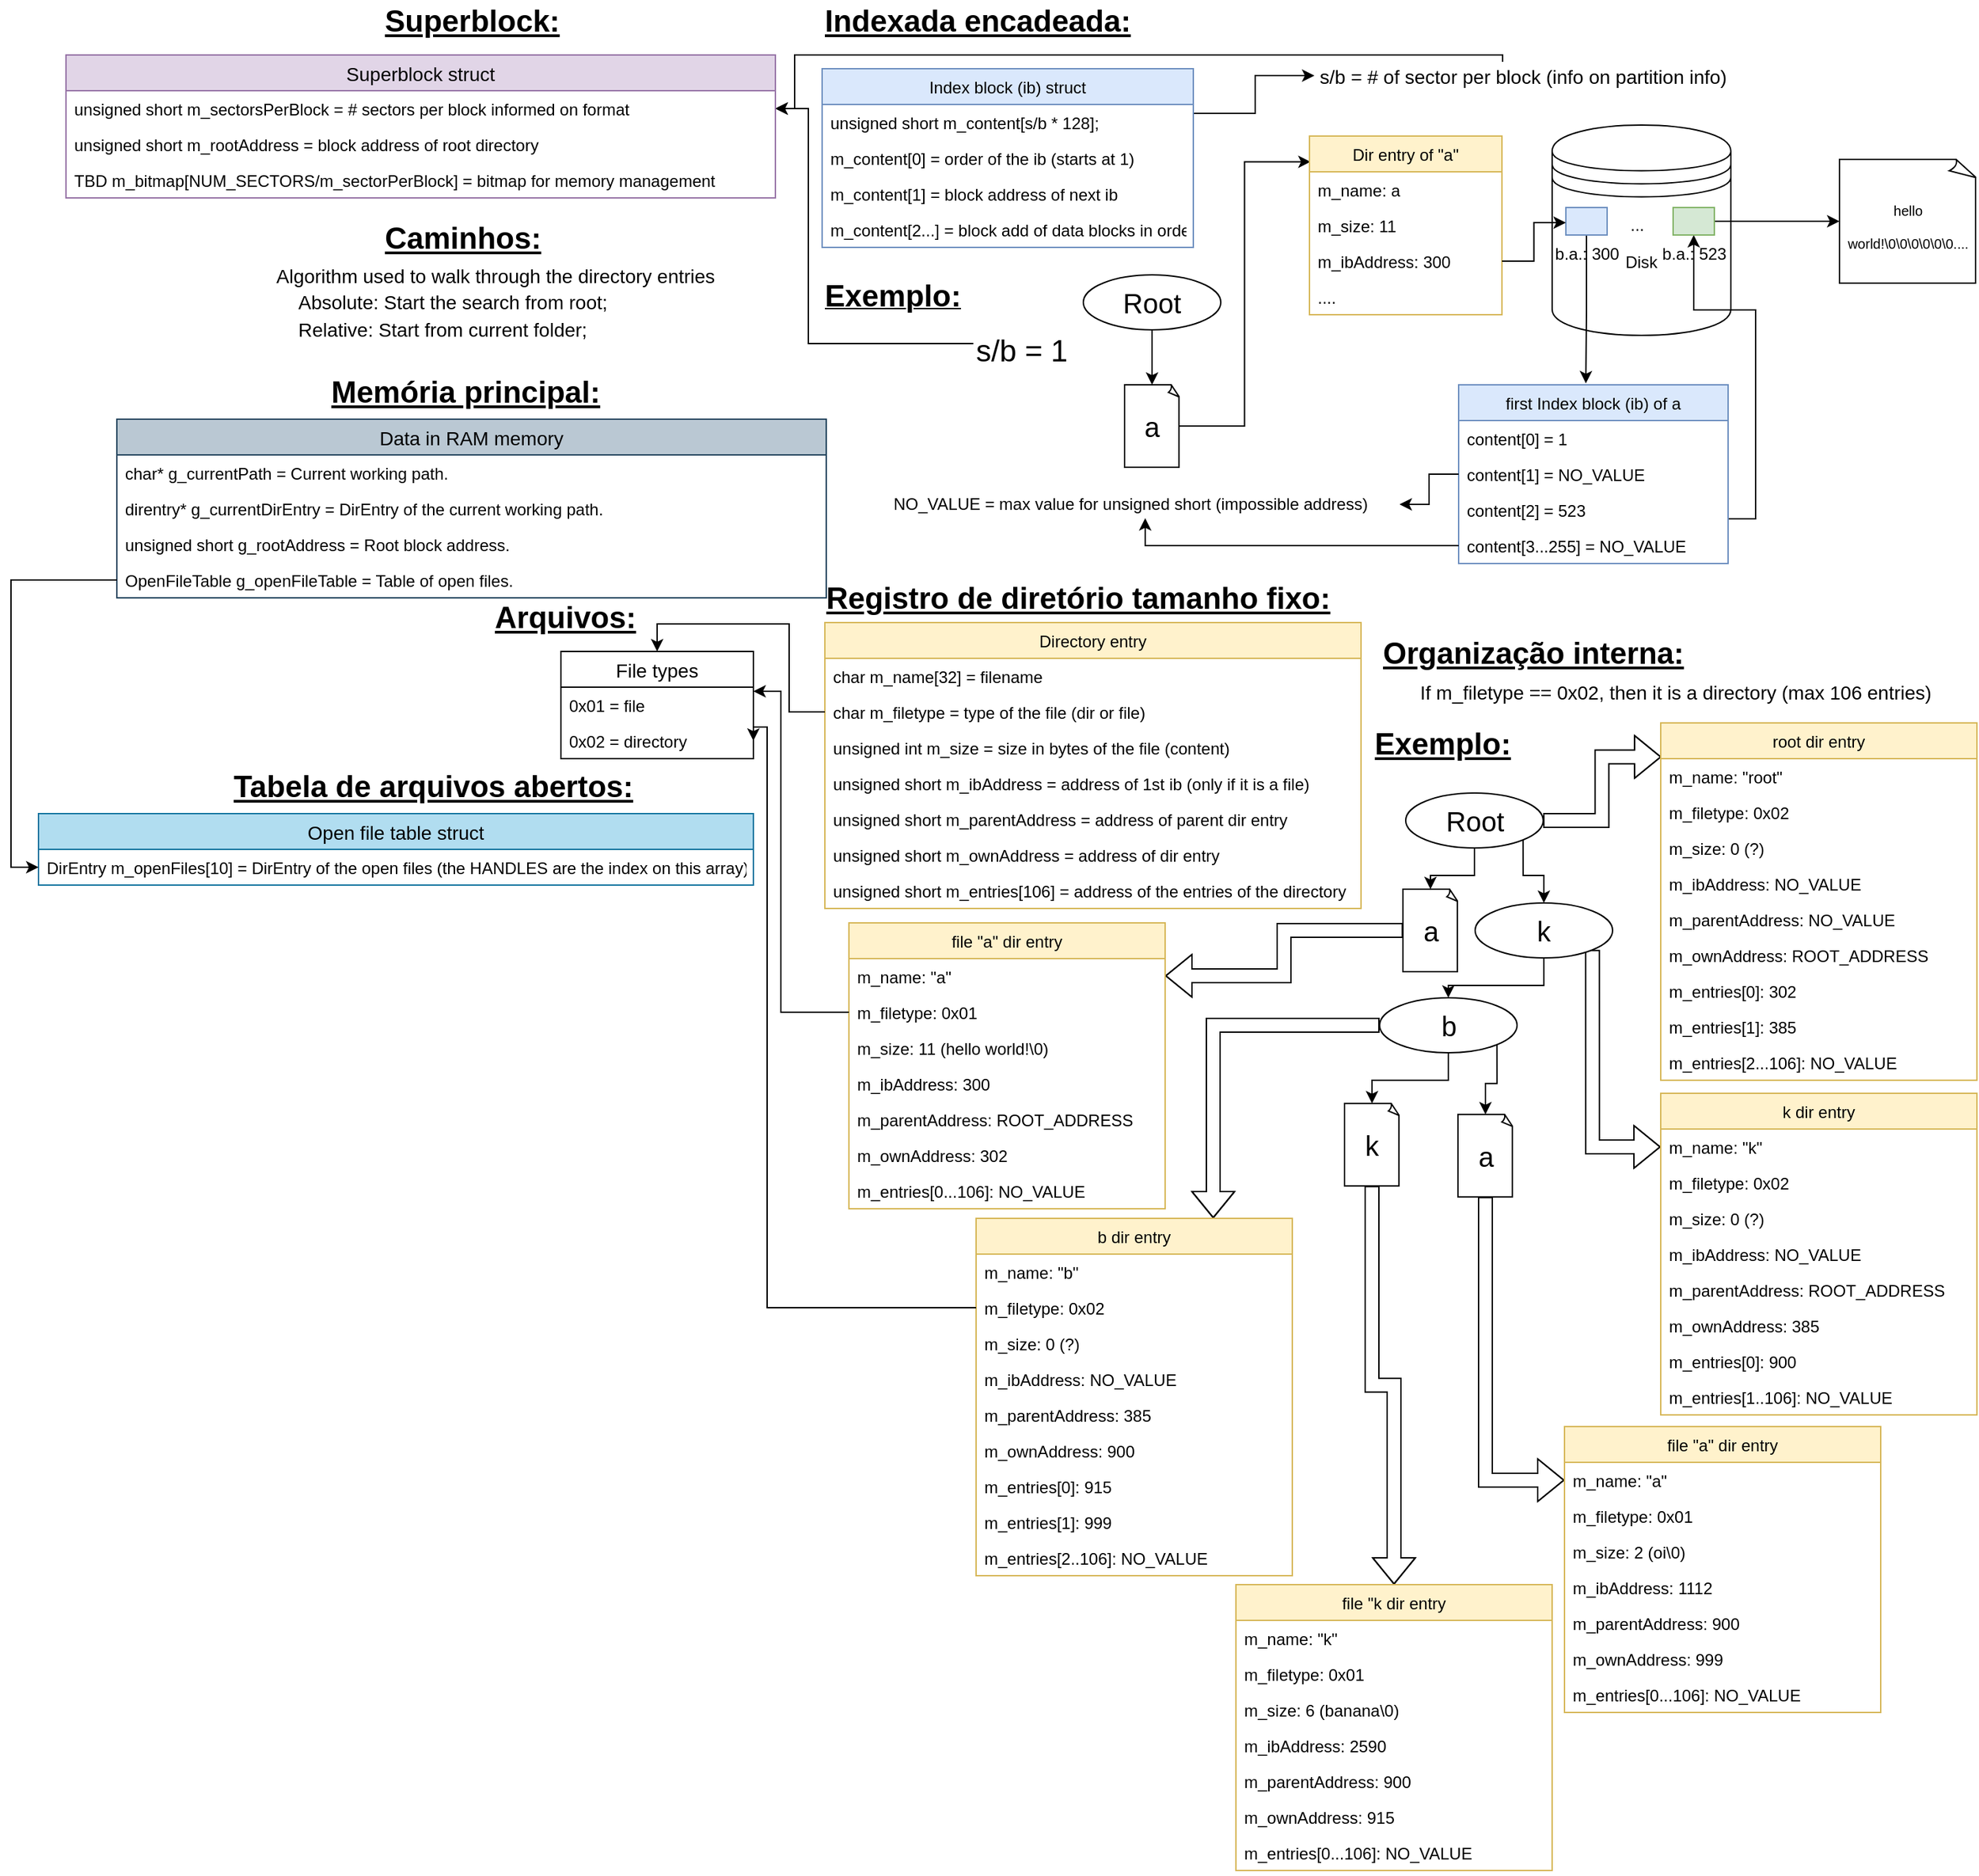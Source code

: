 <mxfile version="10.7.7" type="device"><diagram id="eac7lFjIvOS5SvKwMQgO" name="Page-1"><mxGraphModel dx="2084" dy="713" grid="1" gridSize="10" guides="1" tooltips="1" connect="1" arrows="1" fold="1" page="1" pageScale="1" pageWidth="850" pageHeight="1100" math="0" shadow="0"><root><mxCell id="0"/><mxCell id="1" parent="0"/><mxCell id="PN0eTmz8hx-qGjx68b3J-1" value="&lt;div style=&quot;font-size: 22px&quot;&gt;&lt;u&gt;&lt;b&gt;&lt;font style=&quot;font-size: 22px&quot;&gt;Indexada encadeada:&lt;/font&gt;&lt;/b&gt;&lt;/u&gt;&lt;/div&gt;" style="text;html=1;resizable=0;points=[];autosize=1;align=left;verticalAlign=top;spacingTop=-4;" vertex="1" parent="1"><mxGeometry width="240" height="20" as="geometry"/></mxCell><mxCell id="PN0eTmz8hx-qGjx68b3J-9" style="edgeStyle=orthogonalEdgeStyle;rounded=0;orthogonalLoop=1;jettySize=auto;html=1;exitX=1;exitY=0.25;exitDx=0;exitDy=0;entryX=-0.007;entryY=0.5;entryDx=0;entryDy=0;entryPerimeter=0;" edge="1" parent="1" source="PN0eTmz8hx-qGjx68b3J-5" target="PN0eTmz8hx-qGjx68b3J-11"><mxGeometry relative="1" as="geometry"><mxPoint x="260" y="76" as="targetPoint"/></mxGeometry></mxCell><mxCell id="PN0eTmz8hx-qGjx68b3J-5" value="Index block (ib) struct" style="swimlane;fontStyle=0;childLayout=stackLayout;horizontal=1;startSize=26;fillColor=#dae8fc;horizontalStack=0;resizeParent=1;resizeParentMax=0;resizeLast=0;collapsible=1;marginBottom=0;strokeColor=#6c8ebf;glass=0;shadow=0;rounded=0;comic=0;" vertex="1" parent="1"><mxGeometry y="50" width="270" height="130" as="geometry"><mxRectangle x="10" y="50" width="50" height="26" as="alternateBounds"/></mxGeometry></mxCell><mxCell id="PN0eTmz8hx-qGjx68b3J-6" value="unsigned short m_content[s/b * 128];" style="text;strokeColor=none;fillColor=none;align=left;verticalAlign=top;spacingLeft=4;spacingRight=4;overflow=hidden;rotatable=0;points=[[0,0.5],[1,0.5]];portConstraint=eastwest;" vertex="1" parent="PN0eTmz8hx-qGjx68b3J-5"><mxGeometry y="26" width="270" height="26" as="geometry"/></mxCell><mxCell id="PN0eTmz8hx-qGjx68b3J-7" value="m_content[0] = order of the ib (starts at 1)" style="text;strokeColor=none;fillColor=none;align=left;verticalAlign=top;spacingLeft=4;spacingRight=4;overflow=hidden;rotatable=0;points=[[0,0.5],[1,0.5]];portConstraint=eastwest;" vertex="1" parent="PN0eTmz8hx-qGjx68b3J-5"><mxGeometry y="52" width="270" height="26" as="geometry"/></mxCell><mxCell id="PN0eTmz8hx-qGjx68b3J-8" value="m_content[1] = block address of next ib" style="text;strokeColor=none;fillColor=none;align=left;verticalAlign=top;spacingLeft=4;spacingRight=4;overflow=hidden;rotatable=0;points=[[0,0.5],[1,0.5]];portConstraint=eastwest;" vertex="1" parent="PN0eTmz8hx-qGjx68b3J-5"><mxGeometry y="78" width="270" height="26" as="geometry"/></mxCell><mxCell id="PN0eTmz8hx-qGjx68b3J-12" value="m_content[2...] = block add of data blocks in order" style="text;strokeColor=none;fillColor=none;align=left;verticalAlign=top;spacingLeft=4;spacingRight=4;overflow=hidden;rotatable=0;points=[[0,0.5],[1,0.5]];portConstraint=eastwest;" vertex="1" parent="PN0eTmz8hx-qGjx68b3J-5"><mxGeometry y="104" width="270" height="26" as="geometry"/></mxCell><mxCell id="PN0eTmz8hx-qGjx68b3J-176" style="edgeStyle=orthogonalEdgeStyle;rounded=0;orthogonalLoop=1;jettySize=auto;html=1;entryX=1;entryY=0.5;entryDx=0;entryDy=0;fontSize=14;" edge="1" parent="1" source="PN0eTmz8hx-qGjx68b3J-11" target="PN0eTmz8hx-qGjx68b3J-153"><mxGeometry relative="1" as="geometry"><Array as="points"><mxPoint x="495" y="40"/><mxPoint x="-20" y="40"/><mxPoint x="-20" y="79"/></Array></mxGeometry></mxCell><mxCell id="PN0eTmz8hx-qGjx68b3J-11" value="&lt;div style=&quot;font-size: 14px;&quot;&gt;s/b = # of sector per block (info on partition info)&lt;/div&gt;" style="text;html=1;resizable=0;points=[];autosize=1;align=left;verticalAlign=top;spacingTop=-4;fontSize=14;" vertex="1" parent="1"><mxGeometry x="360" y="45" width="270" height="20" as="geometry"/></mxCell><mxCell id="PN0eTmz8hx-qGjx68b3J-13" value="&lt;u&gt;&lt;b&gt;&lt;font style=&quot;font-size: 22px&quot;&gt;Exemplo:&lt;/font&gt;&lt;/b&gt;&lt;/u&gt;" style="text;html=1;resizable=0;points=[];autosize=1;align=left;verticalAlign=top;spacingTop=-4;" vertex="1" parent="1"><mxGeometry y="200" width="110" height="20" as="geometry"/></mxCell><mxCell id="PN0eTmz8hx-qGjx68b3J-19" style="edgeStyle=orthogonalEdgeStyle;rounded=0;orthogonalLoop=1;jettySize=auto;html=1;exitX=1;exitY=0.5;exitDx=0;exitDy=0;exitPerimeter=0;entryX=0.006;entryY=0.144;entryDx=0;entryDy=0;entryPerimeter=0;" edge="1" parent="1" source="PN0eTmz8hx-qGjx68b3J-15" target="PN0eTmz8hx-qGjx68b3J-20"><mxGeometry relative="1" as="geometry"><mxPoint x="260" y="320" as="targetPoint"/></mxGeometry></mxCell><mxCell id="PN0eTmz8hx-qGjx68b3J-15" value="&lt;div style=&quot;font-size: 20px&quot;&gt;&lt;font style=&quot;font-size: 20px&quot;&gt;a&lt;/font&gt;&lt;/div&gt;" style="whiteSpace=wrap;html=1;shape=mxgraph.basic.document;rounded=0;shadow=0;glass=0;comic=0;" vertex="1" parent="1"><mxGeometry x="220" y="280" width="40" height="60" as="geometry"/></mxCell><mxCell id="PN0eTmz8hx-qGjx68b3J-18" style="edgeStyle=orthogonalEdgeStyle;rounded=0;orthogonalLoop=1;jettySize=auto;html=1;exitX=0.5;exitY=1;exitDx=0;exitDy=0;entryX=0.5;entryY=0;entryDx=0;entryDy=0;entryPerimeter=0;" edge="1" parent="1" source="PN0eTmz8hx-qGjx68b3J-16" target="PN0eTmz8hx-qGjx68b3J-15"><mxGeometry relative="1" as="geometry"/></mxCell><mxCell id="PN0eTmz8hx-qGjx68b3J-16" value="&lt;font style=&quot;font-size: 20px&quot;&gt;Root&lt;/font&gt;" style="ellipse;whiteSpace=wrap;html=1;align=center;container=1;recursiveResize=0;treeFolding=1;rounded=0;shadow=0;glass=0;comic=0;" vertex="1" parent="1"><mxGeometry x="190" y="200" width="100" height="40" as="geometry"/></mxCell><mxCell id="PN0eTmz8hx-qGjx68b3J-20" value="Dir entry of &quot;a&quot;" style="swimlane;fontStyle=0;childLayout=stackLayout;horizontal=1;startSize=26;fillColor=#fff2cc;horizontalStack=0;resizeParent=1;resizeParentMax=0;resizeLast=0;collapsible=1;marginBottom=0;rounded=0;shadow=0;glass=0;comic=0;strokeColor=#d6b656;" vertex="1" parent="1"><mxGeometry x="354.5" y="99" width="140" height="130" as="geometry"/></mxCell><mxCell id="PN0eTmz8hx-qGjx68b3J-21" value="m_name: a" style="text;strokeColor=none;fillColor=none;align=left;verticalAlign=top;spacingLeft=4;spacingRight=4;overflow=hidden;rotatable=0;points=[[0,0.5],[1,0.5]];portConstraint=eastwest;" vertex="1" parent="PN0eTmz8hx-qGjx68b3J-20"><mxGeometry y="26" width="140" height="26" as="geometry"/></mxCell><mxCell id="PN0eTmz8hx-qGjx68b3J-22" value="m_size: 11" style="text;strokeColor=none;fillColor=none;align=left;verticalAlign=top;spacingLeft=4;spacingRight=4;overflow=hidden;rotatable=0;points=[[0,0.5],[1,0.5]];portConstraint=eastwest;" vertex="1" parent="PN0eTmz8hx-qGjx68b3J-20"><mxGeometry y="52" width="140" height="26" as="geometry"/></mxCell><mxCell id="PN0eTmz8hx-qGjx68b3J-23" value="m_ibAddress: 300" style="text;strokeColor=none;fillColor=none;align=left;verticalAlign=top;spacingLeft=4;spacingRight=4;overflow=hidden;rotatable=0;points=[[0,0.5],[1,0.5]];portConstraint=eastwest;" vertex="1" parent="PN0eTmz8hx-qGjx68b3J-20"><mxGeometry y="78" width="140" height="26" as="geometry"/></mxCell><mxCell id="PN0eTmz8hx-qGjx68b3J-24" value="...." style="text;strokeColor=none;fillColor=none;align=left;verticalAlign=top;spacingLeft=4;spacingRight=4;overflow=hidden;rotatable=0;points=[[0,0.5],[1,0.5]];portConstraint=eastwest;" vertex="1" parent="PN0eTmz8hx-qGjx68b3J-20"><mxGeometry y="104" width="140" height="26" as="geometry"/></mxCell><mxCell id="PN0eTmz8hx-qGjx68b3J-25" value="&lt;p style=&quot;line-height: 70%&quot;&gt;&lt;/p&gt;&lt;div style=&quot;line-height: 70%&quot;&gt;Disk&lt;/div&gt;&lt;p&gt;&lt;/p&gt;" style="shape=datastore;whiteSpace=wrap;html=1;rounded=0;shadow=0;glass=0;comic=0;" vertex="1" parent="1"><mxGeometry x="531" y="91" width="130" height="153" as="geometry"/></mxCell><mxCell id="PN0eTmz8hx-qGjx68b3J-34" style="edgeStyle=orthogonalEdgeStyle;rounded=0;orthogonalLoop=1;jettySize=auto;html=1;entryX=0.472;entryY=-0.008;entryDx=0;entryDy=0;entryPerimeter=0;" edge="1" parent="1" source="PN0eTmz8hx-qGjx68b3J-26" target="PN0eTmz8hx-qGjx68b3J-28"><mxGeometry relative="1" as="geometry"/></mxCell><mxCell id="PN0eTmz8hx-qGjx68b3J-26" value="b.a.: 300" style="verticalLabelPosition=bottom;verticalAlign=top;html=1;shape=mxgraph.basic.rect;fillColor=#dae8fc;fillColor2=none;strokeColor=#6c8ebf;strokeWidth=1;size=20;indent=5;rounded=0;shadow=0;glass=0;comic=0;" vertex="1" parent="1"><mxGeometry x="541" y="151" width="30" height="20" as="geometry"/></mxCell><mxCell id="PN0eTmz8hx-qGjx68b3J-27" style="edgeStyle=orthogonalEdgeStyle;rounded=0;orthogonalLoop=1;jettySize=auto;html=1;exitX=1;exitY=0.5;exitDx=0;exitDy=0;entryX=0;entryY=0.55;entryDx=0;entryDy=0;entryPerimeter=0;" edge="1" parent="1" source="PN0eTmz8hx-qGjx68b3J-23" target="PN0eTmz8hx-qGjx68b3J-26"><mxGeometry relative="1" as="geometry"><mxPoint x="480" y="310" as="targetPoint"/></mxGeometry></mxCell><mxCell id="PN0eTmz8hx-qGjx68b3J-175" style="edgeStyle=orthogonalEdgeStyle;rounded=0;orthogonalLoop=1;jettySize=auto;html=1;exitX=1;exitY=0.75;exitDx=0;exitDy=0;fontSize=14;" edge="1" parent="1" source="PN0eTmz8hx-qGjx68b3J-28" target="PN0eTmz8hx-qGjx68b3J-39"><mxGeometry relative="1" as="geometry"/></mxCell><mxCell id="PN0eTmz8hx-qGjx68b3J-28" value="first Index block (ib) of a" style="swimlane;fontStyle=0;childLayout=stackLayout;horizontal=1;startSize=26;fillColor=#dae8fc;horizontalStack=0;resizeParent=1;resizeParentMax=0;resizeLast=0;collapsible=1;marginBottom=0;strokeColor=#6c8ebf;glass=0;shadow=0;rounded=0;comic=0;" vertex="1" parent="1"><mxGeometry x="463" y="280" width="196" height="130" as="geometry"><mxRectangle x="10" y="50" width="50" height="26" as="alternateBounds"/></mxGeometry></mxCell><mxCell id="PN0eTmz8hx-qGjx68b3J-29" value="content[0] = 1" style="text;strokeColor=none;fillColor=none;align=left;verticalAlign=top;spacingLeft=4;spacingRight=4;overflow=hidden;rotatable=0;points=[[0,0.5],[1,0.5]];portConstraint=eastwest;" vertex="1" parent="PN0eTmz8hx-qGjx68b3J-28"><mxGeometry y="26" width="196" height="26" as="geometry"/></mxCell><mxCell id="PN0eTmz8hx-qGjx68b3J-30" value="content[1] = NO_VALUE" style="text;strokeColor=none;fillColor=none;align=left;verticalAlign=top;spacingLeft=4;spacingRight=4;overflow=hidden;rotatable=0;points=[[0,0.5],[1,0.5]];portConstraint=eastwest;" vertex="1" parent="PN0eTmz8hx-qGjx68b3J-28"><mxGeometry y="52" width="196" height="26" as="geometry"/></mxCell><mxCell id="PN0eTmz8hx-qGjx68b3J-31" value="content[2] = 523" style="text;strokeColor=none;fillColor=none;align=left;verticalAlign=top;spacingLeft=4;spacingRight=4;overflow=hidden;rotatable=0;points=[[0,0.5],[1,0.5]];portConstraint=eastwest;" vertex="1" parent="PN0eTmz8hx-qGjx68b3J-28"><mxGeometry y="78" width="196" height="26" as="geometry"/></mxCell><mxCell id="PN0eTmz8hx-qGjx68b3J-32" value="content[3...255] = NO_VALUE" style="text;strokeColor=none;fillColor=none;align=left;verticalAlign=top;spacingLeft=4;spacingRight=4;overflow=hidden;rotatable=0;points=[[0,0.5],[1,0.5]];portConstraint=eastwest;" vertex="1" parent="PN0eTmz8hx-qGjx68b3J-28"><mxGeometry y="104" width="196" height="26" as="geometry"/></mxCell><mxCell id="PN0eTmz8hx-qGjx68b3J-36" value="NO_VALUE = max value for unsigned short (impossible address)" style="text;html=1;resizable=0;points=[];autosize=1;align=left;verticalAlign=top;spacingTop=-4;" vertex="1" parent="1"><mxGeometry x="50" y="357" width="370" height="20" as="geometry"/></mxCell><mxCell id="PN0eTmz8hx-qGjx68b3J-37" style="edgeStyle=orthogonalEdgeStyle;rounded=0;orthogonalLoop=1;jettySize=auto;html=1;exitX=0;exitY=0.5;exitDx=0;exitDy=0;" edge="1" parent="1" source="PN0eTmz8hx-qGjx68b3J-30" target="PN0eTmz8hx-qGjx68b3J-36"><mxGeometry relative="1" as="geometry"/></mxCell><mxCell id="PN0eTmz8hx-qGjx68b3J-38" style="edgeStyle=orthogonalEdgeStyle;rounded=0;orthogonalLoop=1;jettySize=auto;html=1;exitX=0;exitY=0.5;exitDx=0;exitDy=0;" edge="1" parent="1" source="PN0eTmz8hx-qGjx68b3J-32" target="PN0eTmz8hx-qGjx68b3J-36"><mxGeometry relative="1" as="geometry"/></mxCell><mxCell id="PN0eTmz8hx-qGjx68b3J-43" style="edgeStyle=orthogonalEdgeStyle;rounded=0;orthogonalLoop=1;jettySize=auto;html=1;entryX=0;entryY=0.5;entryDx=0;entryDy=0;entryPerimeter=0;" edge="1" parent="1" source="PN0eTmz8hx-qGjx68b3J-39" target="PN0eTmz8hx-qGjx68b3J-42"><mxGeometry relative="1" as="geometry"/></mxCell><mxCell id="PN0eTmz8hx-qGjx68b3J-39" value="b.a.: 523" style="verticalLabelPosition=bottom;verticalAlign=top;html=1;shape=mxgraph.basic.rect;fillColor=#d5e8d4;fillColor2=none;strokeColor=#82b366;strokeWidth=1;size=20;indent=5;rounded=0;shadow=0;glass=0;comic=0;" vertex="1" parent="1"><mxGeometry x="619" y="151" width="30" height="20" as="geometry"/></mxCell><mxCell id="PN0eTmz8hx-qGjx68b3J-40" value="..." style="text;html=1;resizable=0;points=[];autosize=1;align=left;verticalAlign=top;spacingTop=-4;" vertex="1" parent="1"><mxGeometry x="586" y="154" width="20" height="20" as="geometry"/></mxCell><mxCell id="PN0eTmz8hx-qGjx68b3J-42" value="&lt;div style=&quot;font-size: 20px&quot; align=&quot;center&quot;&gt;&lt;font style=&quot;font-size: 10px&quot;&gt;hello world!\0\0\0\0\0\0....&lt;br&gt;&lt;/font&gt;&lt;/div&gt;" style="whiteSpace=wrap;html=1;shape=mxgraph.basic.document;rounded=0;shadow=0;glass=0;comic=0;" vertex="1" parent="1"><mxGeometry x="740" y="116" width="100" height="90" as="geometry"/></mxCell><mxCell id="PN0eTmz8hx-qGjx68b3J-156" style="edgeStyle=orthogonalEdgeStyle;rounded=0;orthogonalLoop=1;jettySize=auto;html=1;fontSize=14;" edge="1" parent="1" source="PN0eTmz8hx-qGjx68b3J-44" target="PN0eTmz8hx-qGjx68b3J-153"><mxGeometry relative="1" as="geometry"><Array as="points"><mxPoint x="-10" y="250"/></Array></mxGeometry></mxCell><mxCell id="PN0eTmz8hx-qGjx68b3J-44" value="&lt;font style=&quot;font-size: 22px&quot;&gt;s/b = 1&lt;/font&gt;" style="text;html=1;resizable=0;points=[];autosize=1;align=left;verticalAlign=top;spacingTop=-4;" vertex="1" parent="1"><mxGeometry x="110" y="240" width="80" height="20" as="geometry"/></mxCell><mxCell id="PN0eTmz8hx-qGjx68b3J-45" value="&lt;div style=&quot;font-size: 22px&quot;&gt;&lt;u&gt;&lt;b&gt;&lt;font style=&quot;font-size: 22px&quot;&gt;Registro de diretório tamanho fixo:&lt;/font&gt;&lt;/b&gt;&lt;/u&gt;&lt;/div&gt;" style="text;html=1;resizable=0;points=[];autosize=1;align=left;verticalAlign=top;spacingTop=-4;" vertex="1" parent="1"><mxGeometry x="0.5" y="420" width="380" height="20" as="geometry"/></mxCell><mxCell id="PN0eTmz8hx-qGjx68b3J-46" value="Directory entry" style="swimlane;fontStyle=0;childLayout=stackLayout;horizontal=1;startSize=26;fillColor=#fff2cc;horizontalStack=0;resizeParent=1;resizeParentMax=0;resizeLast=0;collapsible=1;marginBottom=0;rounded=0;shadow=0;glass=0;comic=0;strokeColor=#d6b656;" vertex="1" parent="1"><mxGeometry x="2" y="453" width="390" height="208" as="geometry"/></mxCell><mxCell id="PN0eTmz8hx-qGjx68b3J-47" value="char m_name[32] = filename" style="text;strokeColor=none;fillColor=none;align=left;verticalAlign=top;spacingLeft=4;spacingRight=4;overflow=hidden;rotatable=0;points=[[0,0.5],[1,0.5]];portConstraint=eastwest;" vertex="1" parent="PN0eTmz8hx-qGjx68b3J-46"><mxGeometry y="26" width="390" height="26" as="geometry"/></mxCell><mxCell id="PN0eTmz8hx-qGjx68b3J-50" value="char m_filetype = type of the file (dir or file)" style="text;strokeColor=none;fillColor=none;align=left;verticalAlign=top;spacingLeft=4;spacingRight=4;overflow=hidden;rotatable=0;points=[[0,0.5],[1,0.5]];portConstraint=eastwest;" vertex="1" parent="PN0eTmz8hx-qGjx68b3J-46"><mxGeometry y="52" width="390" height="26" as="geometry"/></mxCell><mxCell id="PN0eTmz8hx-qGjx68b3J-48" value="unsigned int m_size = size in bytes of the file (content)" style="text;strokeColor=none;fillColor=none;align=left;verticalAlign=top;spacingLeft=4;spacingRight=4;overflow=hidden;rotatable=0;points=[[0,0.5],[1,0.5]];portConstraint=eastwest;" vertex="1" parent="PN0eTmz8hx-qGjx68b3J-46"><mxGeometry y="78" width="390" height="26" as="geometry"/></mxCell><mxCell id="PN0eTmz8hx-qGjx68b3J-49" value="unsigned short m_ibAddress = address of 1st ib (only if it is a file)" style="text;strokeColor=none;fillColor=none;align=left;verticalAlign=top;spacingLeft=4;spacingRight=4;overflow=hidden;rotatable=0;points=[[0,0.5],[1,0.5]];portConstraint=eastwest;" vertex="1" parent="PN0eTmz8hx-qGjx68b3J-46"><mxGeometry y="104" width="390" height="26" as="geometry"/></mxCell><mxCell id="PN0eTmz8hx-qGjx68b3J-118" value="unsigned short m_parentAddress = address of parent dir entry" style="text;strokeColor=none;fillColor=none;align=left;verticalAlign=top;spacingLeft=4;spacingRight=4;overflow=hidden;rotatable=0;points=[[0,0.5],[1,0.5]];portConstraint=eastwest;" vertex="1" parent="PN0eTmz8hx-qGjx68b3J-46"><mxGeometry y="130" width="390" height="26" as="geometry"/></mxCell><mxCell id="PN0eTmz8hx-qGjx68b3J-123" value="unsigned short m_ownAddress = address of dir entry" style="text;strokeColor=none;fillColor=none;align=left;verticalAlign=top;spacingLeft=4;spacingRight=4;overflow=hidden;rotatable=0;points=[[0,0.5],[1,0.5]];portConstraint=eastwest;" vertex="1" parent="PN0eTmz8hx-qGjx68b3J-46"><mxGeometry y="156" width="390" height="26" as="geometry"/></mxCell><mxCell id="PN0eTmz8hx-qGjx68b3J-51" value="unsigned short m_entries[106] = address of the entries of the directory" style="text;strokeColor=none;fillColor=none;align=left;verticalAlign=top;spacingLeft=4;spacingRight=4;overflow=hidden;rotatable=0;points=[[0,0.5],[1,0.5]];portConstraint=eastwest;" vertex="1" parent="PN0eTmz8hx-qGjx68b3J-46"><mxGeometry y="182" width="390" height="26" as="geometry"/></mxCell><mxCell id="PN0eTmz8hx-qGjx68b3J-52" value="&lt;div style=&quot;font-size: 22px&quot;&gt;&lt;u&gt;&lt;b&gt;&lt;font style=&quot;font-size: 22px&quot;&gt;Organização interna:&lt;/font&gt;&lt;/b&gt;&lt;/u&gt;&lt;/div&gt;" style="text;html=1;resizable=0;points=[];autosize=1;align=left;verticalAlign=top;spacingTop=-4;" vertex="1" parent="1"><mxGeometry x="405.5" y="460" width="230" height="20" as="geometry"/></mxCell><mxCell id="PN0eTmz8hx-qGjx68b3J-53" value="If m_filetype == 0x02, then it is a directory (max 106 entries)" style="text;html=1;resizable=0;points=[];autosize=1;align=left;verticalAlign=top;spacingTop=-4;fontSize=14;" vertex="1" parent="1"><mxGeometry x="433" y="493" width="390" height="20" as="geometry"/></mxCell><mxCell id="PN0eTmz8hx-qGjx68b3J-54" value="&lt;div style=&quot;font-size: 22px&quot;&gt;&lt;u&gt;&lt;b&gt;&lt;font style=&quot;font-size: 22px&quot;&gt;Exemplo:&lt;/font&gt;&lt;/b&gt;&lt;/u&gt;&lt;/div&gt;" style="text;html=1;resizable=0;points=[];autosize=1;align=left;verticalAlign=top;spacingTop=-4;" vertex="1" parent="1"><mxGeometry x="400" y="526" width="110" height="20" as="geometry"/></mxCell><mxCell id="PN0eTmz8hx-qGjx68b3J-84" style="edgeStyle=orthogonalEdgeStyle;rounded=0;orthogonalLoop=1;jettySize=auto;html=1;exitX=0;exitY=0.5;exitDx=0;exitDy=0;exitPerimeter=0;fontSize=14;shape=flexArrow;" edge="1" parent="1" source="PN0eTmz8hx-qGjx68b3J-55" target="PN0eTmz8hx-qGjx68b3J-76"><mxGeometry relative="1" as="geometry"><Array as="points"><mxPoint x="336" y="677"/><mxPoint x="336" y="710"/></Array></mxGeometry></mxCell><mxCell id="PN0eTmz8hx-qGjx68b3J-55" value="&lt;div style=&quot;font-size: 20px&quot;&gt;&lt;font style=&quot;font-size: 20px&quot;&gt;a&lt;/font&gt;&lt;/div&gt;" style="whiteSpace=wrap;html=1;shape=mxgraph.basic.document;rounded=0;shadow=0;glass=0;comic=0;" vertex="1" parent="1"><mxGeometry x="422.5" y="647" width="40" height="60" as="geometry"/></mxCell><mxCell id="PN0eTmz8hx-qGjx68b3J-56" style="edgeStyle=orthogonalEdgeStyle;rounded=0;orthogonalLoop=1;jettySize=auto;html=1;exitX=0.5;exitY=1;exitDx=0;exitDy=0;entryX=0.5;entryY=0;entryDx=0;entryDy=0;entryPerimeter=0;" edge="1" source="PN0eTmz8hx-qGjx68b3J-57" target="PN0eTmz8hx-qGjx68b3J-55" parent="1"><mxGeometry relative="1" as="geometry"/></mxCell><mxCell id="PN0eTmz8hx-qGjx68b3J-61" style="edgeStyle=orthogonalEdgeStyle;rounded=0;orthogonalLoop=1;jettySize=auto;html=1;exitX=1;exitY=1;exitDx=0;exitDy=0;entryX=0.5;entryY=0;entryDx=0;entryDy=0;fontSize=14;" edge="1" parent="1" source="PN0eTmz8hx-qGjx68b3J-57" target="PN0eTmz8hx-qGjx68b3J-58"><mxGeometry relative="1" as="geometry"/></mxCell><mxCell id="PN0eTmz8hx-qGjx68b3J-75" style="edgeStyle=orthogonalEdgeStyle;rounded=0;orthogonalLoop=1;jettySize=auto;html=1;exitX=1;exitY=0.5;exitDx=0;exitDy=0;entryX=0.002;entryY=0.095;entryDx=0;entryDy=0;entryPerimeter=0;fontSize=14;shape=flexArrow;" edge="1" parent="1" source="PN0eTmz8hx-qGjx68b3J-57" target="PN0eTmz8hx-qGjx68b3J-67"><mxGeometry relative="1" as="geometry"/></mxCell><mxCell id="PN0eTmz8hx-qGjx68b3J-57" value="&lt;font style=&quot;font-size: 20px&quot;&gt;Root&lt;/font&gt;" style="ellipse;whiteSpace=wrap;html=1;align=center;container=1;recursiveResize=0;treeFolding=1;rounded=0;shadow=0;glass=0;comic=0;" vertex="1" parent="1"><mxGeometry x="424.5" y="577" width="100" height="40" as="geometry"/></mxCell><mxCell id="PN0eTmz8hx-qGjx68b3J-62" style="edgeStyle=orthogonalEdgeStyle;rounded=0;orthogonalLoop=1;jettySize=auto;html=1;exitX=0.5;exitY=1;exitDx=0;exitDy=0;fontSize=14;" edge="1" parent="1" source="PN0eTmz8hx-qGjx68b3J-58" target="PN0eTmz8hx-qGjx68b3J-59"><mxGeometry relative="1" as="geometry"/></mxCell><mxCell id="PN0eTmz8hx-qGjx68b3J-94" style="edgeStyle=orthogonalEdgeStyle;rounded=0;orthogonalLoop=1;jettySize=auto;html=1;exitX=1;exitY=1;exitDx=0;exitDy=0;fontSize=14;entryX=0;entryY=0.5;entryDx=0;entryDy=0;shape=flexArrow;" edge="1" parent="1" source="PN0eTmz8hx-qGjx68b3J-58" target="PN0eTmz8hx-qGjx68b3J-86"><mxGeometry relative="1" as="geometry"><mxPoint x="579.667" y="719.833" as="targetPoint"/></mxGeometry></mxCell><mxCell id="PN0eTmz8hx-qGjx68b3J-58" value="&lt;font style=&quot;font-size: 20px&quot;&gt;k&lt;/font&gt;" style="ellipse;whiteSpace=wrap;html=1;align=center;container=1;recursiveResize=0;treeFolding=1;rounded=0;shadow=0;glass=0;comic=0;" vertex="1" parent="1"><mxGeometry x="475" y="657" width="100" height="40" as="geometry"/></mxCell><mxCell id="PN0eTmz8hx-qGjx68b3J-63" style="edgeStyle=orthogonalEdgeStyle;rounded=0;orthogonalLoop=1;jettySize=auto;html=1;exitX=0.5;exitY=1;exitDx=0;exitDy=0;entryX=0.5;entryY=0;entryDx=0;entryDy=0;entryPerimeter=0;fontSize=14;" edge="1" parent="1" source="PN0eTmz8hx-qGjx68b3J-59" target="PN0eTmz8hx-qGjx68b3J-60"><mxGeometry relative="1" as="geometry"/></mxCell><mxCell id="PN0eTmz8hx-qGjx68b3J-65" style="edgeStyle=orthogonalEdgeStyle;rounded=0;orthogonalLoop=1;jettySize=auto;html=1;exitX=1;exitY=1;exitDx=0;exitDy=0;entryX=0.5;entryY=0;entryDx=0;entryDy=0;entryPerimeter=0;fontSize=14;" edge="1" parent="1" source="PN0eTmz8hx-qGjx68b3J-59" target="PN0eTmz8hx-qGjx68b3J-64"><mxGeometry relative="1" as="geometry"/></mxCell><mxCell id="PN0eTmz8hx-qGjx68b3J-103" style="edgeStyle=orthogonalEdgeStyle;shape=flexArrow;rounded=0;orthogonalLoop=1;jettySize=auto;html=1;exitX=0;exitY=0.5;exitDx=0;exitDy=0;entryX=0.75;entryY=0;entryDx=0;entryDy=0;fontSize=14;" edge="1" parent="1" source="PN0eTmz8hx-qGjx68b3J-59" target="PN0eTmz8hx-qGjx68b3J-95"><mxGeometry relative="1" as="geometry"/></mxCell><mxCell id="PN0eTmz8hx-qGjx68b3J-59" value="&lt;font style=&quot;font-size: 20px&quot;&gt;b&lt;/font&gt;" style="ellipse;whiteSpace=wrap;html=1;align=center;container=1;recursiveResize=0;treeFolding=1;rounded=0;shadow=0;glass=0;comic=0;" vertex="1" parent="1"><mxGeometry x="405.5" y="726" width="100" height="40" as="geometry"/></mxCell><mxCell id="PN0eTmz8hx-qGjx68b3J-117" style="edgeStyle=orthogonalEdgeStyle;shape=flexArrow;rounded=0;orthogonalLoop=1;jettySize=auto;html=1;exitX=0.5;exitY=1;exitDx=0;exitDy=0;exitPerimeter=0;entryX=0.5;entryY=0;entryDx=0;entryDy=0;fontSize=14;" edge="1" parent="1" source="PN0eTmz8hx-qGjx68b3J-60" target="PN0eTmz8hx-qGjx68b3J-111"><mxGeometry relative="1" as="geometry"/></mxCell><mxCell id="PN0eTmz8hx-qGjx68b3J-60" value="&lt;div style=&quot;font-size: 20px&quot;&gt;&lt;font style=&quot;font-size: 20px&quot;&gt;k&lt;/font&gt;&lt;/div&gt;" style="whiteSpace=wrap;html=1;shape=mxgraph.basic.document;rounded=0;shadow=0;glass=0;comic=0;" vertex="1" parent="1"><mxGeometry x="380" y="802.833" width="40" height="60" as="geometry"/></mxCell><mxCell id="PN0eTmz8hx-qGjx68b3J-110" style="edgeStyle=orthogonalEdgeStyle;shape=flexArrow;rounded=0;orthogonalLoop=1;jettySize=auto;html=1;exitX=0.5;exitY=1;exitDx=0;exitDy=0;exitPerimeter=0;entryX=0;entryY=0.5;entryDx=0;entryDy=0;fontSize=14;" edge="1" parent="1" source="PN0eTmz8hx-qGjx68b3J-64" target="PN0eTmz8hx-qGjx68b3J-105"><mxGeometry relative="1" as="geometry"/></mxCell><mxCell id="PN0eTmz8hx-qGjx68b3J-64" value="&lt;div style=&quot;font-size: 20px&quot;&gt;&lt;font style=&quot;font-size: 20px&quot;&gt;a&lt;/font&gt;&lt;/div&gt;" style="whiteSpace=wrap;html=1;shape=mxgraph.basic.document;rounded=0;shadow=0;glass=0;comic=0;" vertex="1" parent="1"><mxGeometry x="462.5" y="810.833" width="40" height="60" as="geometry"/></mxCell><mxCell id="PN0eTmz8hx-qGjx68b3J-67" value="root dir entry" style="swimlane;fontStyle=0;childLayout=stackLayout;horizontal=1;startSize=26;fillColor=#fff2cc;horizontalStack=0;resizeParent=1;resizeParentMax=0;resizeLast=0;collapsible=1;marginBottom=0;rounded=0;shadow=0;glass=0;comic=0;strokeColor=#d6b656;" vertex="1" parent="1"><mxGeometry x="610" y="526" width="230" height="260" as="geometry"/></mxCell><mxCell id="PN0eTmz8hx-qGjx68b3J-68" value="m_name: &quot;root&quot;" style="text;strokeColor=none;fillColor=none;align=left;verticalAlign=top;spacingLeft=4;spacingRight=4;overflow=hidden;rotatable=0;points=[[0,0.5],[1,0.5]];portConstraint=eastwest;" vertex="1" parent="PN0eTmz8hx-qGjx68b3J-67"><mxGeometry y="26" width="230" height="26" as="geometry"/></mxCell><mxCell id="PN0eTmz8hx-qGjx68b3J-69" value="m_filetype: 0x02" style="text;strokeColor=none;fillColor=none;align=left;verticalAlign=top;spacingLeft=4;spacingRight=4;overflow=hidden;rotatable=0;points=[[0,0.5],[1,0.5]];portConstraint=eastwest;" vertex="1" parent="PN0eTmz8hx-qGjx68b3J-67"><mxGeometry y="52" width="230" height="26" as="geometry"/></mxCell><mxCell id="PN0eTmz8hx-qGjx68b3J-70" value="m_size: 0 (?)" style="text;strokeColor=none;fillColor=none;align=left;verticalAlign=top;spacingLeft=4;spacingRight=4;overflow=hidden;rotatable=0;points=[[0,0.5],[1,0.5]];portConstraint=eastwest;" vertex="1" parent="PN0eTmz8hx-qGjx68b3J-67"><mxGeometry y="78" width="230" height="26" as="geometry"/></mxCell><mxCell id="PN0eTmz8hx-qGjx68b3J-71" value="m_ibAddress: NO_VALUE" style="text;strokeColor=none;fillColor=none;align=left;verticalAlign=top;spacingLeft=4;spacingRight=4;overflow=hidden;rotatable=0;points=[[0,0.5],[1,0.5]];portConstraint=eastwest;" vertex="1" parent="PN0eTmz8hx-qGjx68b3J-67"><mxGeometry y="104" width="230" height="26" as="geometry"/></mxCell><mxCell id="PN0eTmz8hx-qGjx68b3J-119" value="m_parentAddress: NO_VALUE" style="text;strokeColor=none;fillColor=none;align=left;verticalAlign=top;spacingLeft=4;spacingRight=4;overflow=hidden;rotatable=0;points=[[0,0.5],[1,0.5]];portConstraint=eastwest;" vertex="1" parent="PN0eTmz8hx-qGjx68b3J-67"><mxGeometry y="130" width="230" height="26" as="geometry"/></mxCell><mxCell id="PN0eTmz8hx-qGjx68b3J-125" value="m_ownAddress: ROOT_ADDRESS" style="text;strokeColor=none;fillColor=none;align=left;verticalAlign=top;spacingLeft=4;spacingRight=4;overflow=hidden;rotatable=0;points=[[0,0.5],[1,0.5]];portConstraint=eastwest;" vertex="1" parent="PN0eTmz8hx-qGjx68b3J-67"><mxGeometry y="156" width="230" height="26" as="geometry"/></mxCell><mxCell id="PN0eTmz8hx-qGjx68b3J-72" value="m_entries[0]: 302" style="text;strokeColor=none;fillColor=none;align=left;verticalAlign=top;spacingLeft=4;spacingRight=4;overflow=hidden;rotatable=0;points=[[0,0.5],[1,0.5]];portConstraint=eastwest;" vertex="1" parent="PN0eTmz8hx-qGjx68b3J-67"><mxGeometry y="182" width="230" height="26" as="geometry"/></mxCell><mxCell id="PN0eTmz8hx-qGjx68b3J-73" value="m_entries[1]: 385" style="text;strokeColor=none;fillColor=none;align=left;verticalAlign=top;spacingLeft=4;spacingRight=4;overflow=hidden;rotatable=0;points=[[0,0.5],[1,0.5]];portConstraint=eastwest;" vertex="1" parent="PN0eTmz8hx-qGjx68b3J-67"><mxGeometry y="208" width="230" height="26" as="geometry"/></mxCell><mxCell id="PN0eTmz8hx-qGjx68b3J-74" value="m_entries[2...106]: NO_VALUE" style="text;strokeColor=none;fillColor=none;align=left;verticalAlign=top;spacingLeft=4;spacingRight=4;overflow=hidden;rotatable=0;points=[[0,0.5],[1,0.5]];portConstraint=eastwest;" vertex="1" parent="PN0eTmz8hx-qGjx68b3J-67"><mxGeometry y="234" width="230" height="26" as="geometry"/></mxCell><mxCell id="PN0eTmz8hx-qGjx68b3J-76" value="file &quot;a&quot; dir entry" style="swimlane;fontStyle=0;childLayout=stackLayout;horizontal=1;startSize=26;fillColor=#fff2cc;horizontalStack=0;resizeParent=1;resizeParentMax=0;resizeLast=0;collapsible=1;marginBottom=0;rounded=0;shadow=0;glass=0;comic=0;strokeColor=#d6b656;" vertex="1" parent="1"><mxGeometry x="19.5" y="671.5" width="230" height="208" as="geometry"/></mxCell><mxCell id="PN0eTmz8hx-qGjx68b3J-77" value="m_name: &quot;a&quot;" style="text;strokeColor=none;fillColor=none;align=left;verticalAlign=top;spacingLeft=4;spacingRight=4;overflow=hidden;rotatable=0;points=[[0,0.5],[1,0.5]];portConstraint=eastwest;" vertex="1" parent="PN0eTmz8hx-qGjx68b3J-76"><mxGeometry y="26" width="230" height="26" as="geometry"/></mxCell><mxCell id="PN0eTmz8hx-qGjx68b3J-78" value="m_filetype: 0x01" style="text;strokeColor=none;fillColor=none;align=left;verticalAlign=top;spacingLeft=4;spacingRight=4;overflow=hidden;rotatable=0;points=[[0,0.5],[1,0.5]];portConstraint=eastwest;" vertex="1" parent="PN0eTmz8hx-qGjx68b3J-76"><mxGeometry y="52" width="230" height="26" as="geometry"/></mxCell><mxCell id="PN0eTmz8hx-qGjx68b3J-79" value="m_size: 11 (hello world!\0)" style="text;strokeColor=none;fillColor=none;align=left;verticalAlign=top;spacingLeft=4;spacingRight=4;overflow=hidden;rotatable=0;points=[[0,0.5],[1,0.5]];portConstraint=eastwest;" vertex="1" parent="PN0eTmz8hx-qGjx68b3J-76"><mxGeometry y="78" width="230" height="26" as="geometry"/></mxCell><mxCell id="PN0eTmz8hx-qGjx68b3J-80" value="m_ibAddress: 300" style="text;strokeColor=none;fillColor=none;align=left;verticalAlign=top;spacingLeft=4;spacingRight=4;overflow=hidden;rotatable=0;points=[[0,0.5],[1,0.5]];portConstraint=eastwest;" vertex="1" parent="PN0eTmz8hx-qGjx68b3J-76"><mxGeometry y="104" width="230" height="26" as="geometry"/></mxCell><mxCell id="PN0eTmz8hx-qGjx68b3J-121" value="m_parentAddress: ROOT_ADDRESS" style="text;strokeColor=none;fillColor=none;align=left;verticalAlign=top;spacingLeft=4;spacingRight=4;overflow=hidden;rotatable=0;points=[[0,0.5],[1,0.5]];portConstraint=eastwest;" vertex="1" parent="PN0eTmz8hx-qGjx68b3J-76"><mxGeometry y="130" width="230" height="26" as="geometry"/></mxCell><mxCell id="PN0eTmz8hx-qGjx68b3J-124" value="m_ownAddress: 302" style="text;strokeColor=none;fillColor=none;align=left;verticalAlign=top;spacingLeft=4;spacingRight=4;overflow=hidden;rotatable=0;points=[[0,0.5],[1,0.5]];portConstraint=eastwest;" vertex="1" parent="PN0eTmz8hx-qGjx68b3J-76"><mxGeometry y="156" width="230" height="26" as="geometry"/></mxCell><mxCell id="PN0eTmz8hx-qGjx68b3J-83" value="m_entries[0...106]: NO_VALUE" style="text;strokeColor=none;fillColor=none;align=left;verticalAlign=top;spacingLeft=4;spacingRight=4;overflow=hidden;rotatable=0;points=[[0,0.5],[1,0.5]];portConstraint=eastwest;" vertex="1" parent="PN0eTmz8hx-qGjx68b3J-76"><mxGeometry y="182" width="230" height="26" as="geometry"/></mxCell><mxCell id="PN0eTmz8hx-qGjx68b3J-85" value="k dir entry" style="swimlane;fontStyle=0;childLayout=stackLayout;horizontal=1;startSize=26;fillColor=#fff2cc;horizontalStack=0;resizeParent=1;resizeParentMax=0;resizeLast=0;collapsible=1;marginBottom=0;rounded=0;shadow=0;glass=0;comic=0;strokeColor=#d6b656;" vertex="1" parent="1"><mxGeometry x="610" y="795.5" width="230" height="234" as="geometry"/></mxCell><mxCell id="PN0eTmz8hx-qGjx68b3J-86" value="m_name: &quot;k&quot;" style="text;strokeColor=none;fillColor=none;align=left;verticalAlign=top;spacingLeft=4;spacingRight=4;overflow=hidden;rotatable=0;points=[[0,0.5],[1,0.5]];portConstraint=eastwest;" vertex="1" parent="PN0eTmz8hx-qGjx68b3J-85"><mxGeometry y="26" width="230" height="26" as="geometry"/></mxCell><mxCell id="PN0eTmz8hx-qGjx68b3J-87" value="m_filetype: 0x02" style="text;strokeColor=none;fillColor=none;align=left;verticalAlign=top;spacingLeft=4;spacingRight=4;overflow=hidden;rotatable=0;points=[[0,0.5],[1,0.5]];portConstraint=eastwest;" vertex="1" parent="PN0eTmz8hx-qGjx68b3J-85"><mxGeometry y="52" width="230" height="26" as="geometry"/></mxCell><mxCell id="PN0eTmz8hx-qGjx68b3J-88" value="m_size: 0 (?)" style="text;strokeColor=none;fillColor=none;align=left;verticalAlign=top;spacingLeft=4;spacingRight=4;overflow=hidden;rotatable=0;points=[[0,0.5],[1,0.5]];portConstraint=eastwest;" vertex="1" parent="PN0eTmz8hx-qGjx68b3J-85"><mxGeometry y="78" width="230" height="26" as="geometry"/></mxCell><mxCell id="PN0eTmz8hx-qGjx68b3J-89" value="m_ibAddress: NO_VALUE" style="text;strokeColor=none;fillColor=none;align=left;verticalAlign=top;spacingLeft=4;spacingRight=4;overflow=hidden;rotatable=0;points=[[0,0.5],[1,0.5]];portConstraint=eastwest;" vertex="1" parent="PN0eTmz8hx-qGjx68b3J-85"><mxGeometry y="104" width="230" height="26" as="geometry"/></mxCell><mxCell id="PN0eTmz8hx-qGjx68b3J-122" value="m_parentAddress: ROOT_ADDRESS" style="text;strokeColor=none;fillColor=none;align=left;verticalAlign=top;spacingLeft=4;spacingRight=4;overflow=hidden;rotatable=0;points=[[0,0.5],[1,0.5]];portConstraint=eastwest;" vertex="1" parent="PN0eTmz8hx-qGjx68b3J-85"><mxGeometry y="130" width="230" height="26" as="geometry"/></mxCell><mxCell id="PN0eTmz8hx-qGjx68b3J-126" value="m_ownAddress: 385" style="text;strokeColor=none;fillColor=none;align=left;verticalAlign=top;spacingLeft=4;spacingRight=4;overflow=hidden;rotatable=0;points=[[0,0.5],[1,0.5]];portConstraint=eastwest;" vertex="1" parent="PN0eTmz8hx-qGjx68b3J-85"><mxGeometry y="156" width="230" height="26" as="geometry"/></mxCell><mxCell id="PN0eTmz8hx-qGjx68b3J-90" value="m_entries[0]: 900" style="text;strokeColor=none;fillColor=none;align=left;verticalAlign=top;spacingLeft=4;spacingRight=4;overflow=hidden;rotatable=0;points=[[0,0.5],[1,0.5]];portConstraint=eastwest;" vertex="1" parent="PN0eTmz8hx-qGjx68b3J-85"><mxGeometry y="182" width="230" height="26" as="geometry"/></mxCell><mxCell id="PN0eTmz8hx-qGjx68b3J-92" value="m_entries[1..106]: NO_VALUE" style="text;strokeColor=none;fillColor=none;align=left;verticalAlign=top;spacingLeft=4;spacingRight=4;overflow=hidden;rotatable=0;points=[[0,0.5],[1,0.5]];portConstraint=eastwest;" vertex="1" parent="PN0eTmz8hx-qGjx68b3J-85"><mxGeometry y="208" width="230" height="26" as="geometry"/></mxCell><mxCell id="PN0eTmz8hx-qGjx68b3J-95" value="b dir entry" style="swimlane;fontStyle=0;childLayout=stackLayout;horizontal=1;startSize=26;fillColor=#fff2cc;horizontalStack=0;resizeParent=1;resizeParentMax=0;resizeLast=0;collapsible=1;marginBottom=0;rounded=0;shadow=0;glass=0;comic=0;strokeColor=#d6b656;" vertex="1" parent="1"><mxGeometry x="112" y="886.5" width="230" height="260" as="geometry"/></mxCell><mxCell id="PN0eTmz8hx-qGjx68b3J-96" value="m_name: &quot;b&quot;" style="text;strokeColor=none;fillColor=none;align=left;verticalAlign=top;spacingLeft=4;spacingRight=4;overflow=hidden;rotatable=0;points=[[0,0.5],[1,0.5]];portConstraint=eastwest;" vertex="1" parent="PN0eTmz8hx-qGjx68b3J-95"><mxGeometry y="26" width="230" height="26" as="geometry"/></mxCell><mxCell id="PN0eTmz8hx-qGjx68b3J-97" value="m_filetype: 0x02" style="text;strokeColor=none;fillColor=none;align=left;verticalAlign=top;spacingLeft=4;spacingRight=4;overflow=hidden;rotatable=0;points=[[0,0.5],[1,0.5]];portConstraint=eastwest;" vertex="1" parent="PN0eTmz8hx-qGjx68b3J-95"><mxGeometry y="52" width="230" height="26" as="geometry"/></mxCell><mxCell id="PN0eTmz8hx-qGjx68b3J-98" value="m_size: 0 (?)" style="text;strokeColor=none;fillColor=none;align=left;verticalAlign=top;spacingLeft=4;spacingRight=4;overflow=hidden;rotatable=0;points=[[0,0.5],[1,0.5]];portConstraint=eastwest;" vertex="1" parent="PN0eTmz8hx-qGjx68b3J-95"><mxGeometry y="78" width="230" height="26" as="geometry"/></mxCell><mxCell id="PN0eTmz8hx-qGjx68b3J-99" value="m_ibAddress: NO_VALUE" style="text;strokeColor=none;fillColor=none;align=left;verticalAlign=top;spacingLeft=4;spacingRight=4;overflow=hidden;rotatable=0;points=[[0,0.5],[1,0.5]];portConstraint=eastwest;" vertex="1" parent="PN0eTmz8hx-qGjx68b3J-95"><mxGeometry y="104" width="230" height="26" as="geometry"/></mxCell><mxCell id="PN0eTmz8hx-qGjx68b3J-127" value="m_parentAddress: 385" style="text;strokeColor=none;fillColor=none;align=left;verticalAlign=top;spacingLeft=4;spacingRight=4;overflow=hidden;rotatable=0;points=[[0,0.5],[1,0.5]];portConstraint=eastwest;" vertex="1" parent="PN0eTmz8hx-qGjx68b3J-95"><mxGeometry y="130" width="230" height="26" as="geometry"/></mxCell><mxCell id="PN0eTmz8hx-qGjx68b3J-128" value="m_ownAddress: 900" style="text;strokeColor=none;fillColor=none;align=left;verticalAlign=top;spacingLeft=4;spacingRight=4;overflow=hidden;rotatable=0;points=[[0,0.5],[1,0.5]];portConstraint=eastwest;" vertex="1" parent="PN0eTmz8hx-qGjx68b3J-95"><mxGeometry y="156" width="230" height="26" as="geometry"/></mxCell><mxCell id="PN0eTmz8hx-qGjx68b3J-100" value="m_entries[0]: 915" style="text;strokeColor=none;fillColor=none;align=left;verticalAlign=top;spacingLeft=4;spacingRight=4;overflow=hidden;rotatable=0;points=[[0,0.5],[1,0.5]];portConstraint=eastwest;" vertex="1" parent="PN0eTmz8hx-qGjx68b3J-95"><mxGeometry y="182" width="230" height="26" as="geometry"/></mxCell><mxCell id="PN0eTmz8hx-qGjx68b3J-102" value="m_entries[1]: 999" style="text;strokeColor=none;fillColor=none;align=left;verticalAlign=top;spacingLeft=4;spacingRight=4;overflow=hidden;rotatable=0;points=[[0,0.5],[1,0.5]];portConstraint=eastwest;" vertex="1" parent="PN0eTmz8hx-qGjx68b3J-95"><mxGeometry y="208" width="230" height="26" as="geometry"/></mxCell><mxCell id="PN0eTmz8hx-qGjx68b3J-101" value="m_entries[2..106]: NO_VALUE" style="text;strokeColor=none;fillColor=none;align=left;verticalAlign=top;spacingLeft=4;spacingRight=4;overflow=hidden;rotatable=0;points=[[0,0.5],[1,0.5]];portConstraint=eastwest;" vertex="1" parent="PN0eTmz8hx-qGjx68b3J-95"><mxGeometry y="234" width="230" height="26" as="geometry"/></mxCell><mxCell id="PN0eTmz8hx-qGjx68b3J-104" value="file &quot;a&quot; dir entry" style="swimlane;fontStyle=0;childLayout=stackLayout;horizontal=1;startSize=26;fillColor=#fff2cc;horizontalStack=0;resizeParent=1;resizeParentMax=0;resizeLast=0;collapsible=1;marginBottom=0;rounded=0;shadow=0;glass=0;comic=0;strokeColor=#d6b656;" vertex="1" parent="1"><mxGeometry x="540" y="1038" width="230" height="208" as="geometry"/></mxCell><mxCell id="PN0eTmz8hx-qGjx68b3J-105" value="m_name: &quot;a&quot;" style="text;strokeColor=none;fillColor=none;align=left;verticalAlign=top;spacingLeft=4;spacingRight=4;overflow=hidden;rotatable=0;points=[[0,0.5],[1,0.5]];portConstraint=eastwest;" vertex="1" parent="PN0eTmz8hx-qGjx68b3J-104"><mxGeometry y="26" width="230" height="26" as="geometry"/></mxCell><mxCell id="PN0eTmz8hx-qGjx68b3J-106" value="m_filetype: 0x01" style="text;strokeColor=none;fillColor=none;align=left;verticalAlign=top;spacingLeft=4;spacingRight=4;overflow=hidden;rotatable=0;points=[[0,0.5],[1,0.5]];portConstraint=eastwest;" vertex="1" parent="PN0eTmz8hx-qGjx68b3J-104"><mxGeometry y="52" width="230" height="26" as="geometry"/></mxCell><mxCell id="PN0eTmz8hx-qGjx68b3J-107" value="m_size: 2 (oi\0)" style="text;strokeColor=none;fillColor=none;align=left;verticalAlign=top;spacingLeft=4;spacingRight=4;overflow=hidden;rotatable=0;points=[[0,0.5],[1,0.5]];portConstraint=eastwest;" vertex="1" parent="PN0eTmz8hx-qGjx68b3J-104"><mxGeometry y="78" width="230" height="26" as="geometry"/></mxCell><mxCell id="PN0eTmz8hx-qGjx68b3J-108" value="m_ibAddress: 1112" style="text;strokeColor=none;fillColor=none;align=left;verticalAlign=top;spacingLeft=4;spacingRight=4;overflow=hidden;rotatable=0;points=[[0,0.5],[1,0.5]];portConstraint=eastwest;" vertex="1" parent="PN0eTmz8hx-qGjx68b3J-104"><mxGeometry y="104" width="230" height="26" as="geometry"/></mxCell><mxCell id="PN0eTmz8hx-qGjx68b3J-131" value="m_parentAddress: 900" style="text;strokeColor=none;fillColor=none;align=left;verticalAlign=top;spacingLeft=4;spacingRight=4;overflow=hidden;rotatable=0;points=[[0,0.5],[1,0.5]];portConstraint=eastwest;" vertex="1" parent="PN0eTmz8hx-qGjx68b3J-104"><mxGeometry y="130" width="230" height="26" as="geometry"/></mxCell><mxCell id="PN0eTmz8hx-qGjx68b3J-132" value="m_ownAddress: 999" style="text;strokeColor=none;fillColor=none;align=left;verticalAlign=top;spacingLeft=4;spacingRight=4;overflow=hidden;rotatable=0;points=[[0,0.5],[1,0.5]];portConstraint=eastwest;" vertex="1" parent="PN0eTmz8hx-qGjx68b3J-104"><mxGeometry y="156" width="230" height="26" as="geometry"/></mxCell><mxCell id="PN0eTmz8hx-qGjx68b3J-109" value="m_entries[0...106]: NO_VALUE" style="text;strokeColor=none;fillColor=none;align=left;verticalAlign=top;spacingLeft=4;spacingRight=4;overflow=hidden;rotatable=0;points=[[0,0.5],[1,0.5]];portConstraint=eastwest;" vertex="1" parent="PN0eTmz8hx-qGjx68b3J-104"><mxGeometry y="182" width="230" height="26" as="geometry"/></mxCell><mxCell id="PN0eTmz8hx-qGjx68b3J-111" value="file &quot;k dir entry" style="swimlane;fontStyle=0;childLayout=stackLayout;horizontal=1;startSize=26;fillColor=#fff2cc;horizontalStack=0;resizeParent=1;resizeParentMax=0;resizeLast=0;collapsible=1;marginBottom=0;rounded=0;shadow=0;glass=0;comic=0;strokeColor=#d6b656;" vertex="1" parent="1"><mxGeometry x="301" y="1153" width="230" height="208" as="geometry"/></mxCell><mxCell id="PN0eTmz8hx-qGjx68b3J-112" value="m_name: &quot;k&quot;" style="text;strokeColor=none;fillColor=none;align=left;verticalAlign=top;spacingLeft=4;spacingRight=4;overflow=hidden;rotatable=0;points=[[0,0.5],[1,0.5]];portConstraint=eastwest;" vertex="1" parent="PN0eTmz8hx-qGjx68b3J-111"><mxGeometry y="26" width="230" height="26" as="geometry"/></mxCell><mxCell id="PN0eTmz8hx-qGjx68b3J-113" value="m_filetype: 0x01" style="text;strokeColor=none;fillColor=none;align=left;verticalAlign=top;spacingLeft=4;spacingRight=4;overflow=hidden;rotatable=0;points=[[0,0.5],[1,0.5]];portConstraint=eastwest;" vertex="1" parent="PN0eTmz8hx-qGjx68b3J-111"><mxGeometry y="52" width="230" height="26" as="geometry"/></mxCell><mxCell id="PN0eTmz8hx-qGjx68b3J-114" value="m_size: 6 (banana\0)" style="text;strokeColor=none;fillColor=none;align=left;verticalAlign=top;spacingLeft=4;spacingRight=4;overflow=hidden;rotatable=0;points=[[0,0.5],[1,0.5]];portConstraint=eastwest;" vertex="1" parent="PN0eTmz8hx-qGjx68b3J-111"><mxGeometry y="78" width="230" height="26" as="geometry"/></mxCell><mxCell id="PN0eTmz8hx-qGjx68b3J-115" value="m_ibAddress: 2590" style="text;strokeColor=none;fillColor=none;align=left;verticalAlign=top;spacingLeft=4;spacingRight=4;overflow=hidden;rotatable=0;points=[[0,0.5],[1,0.5]];portConstraint=eastwest;" vertex="1" parent="PN0eTmz8hx-qGjx68b3J-111"><mxGeometry y="104" width="230" height="26" as="geometry"/></mxCell><mxCell id="PN0eTmz8hx-qGjx68b3J-129" value="m_parentAddress: 900" style="text;strokeColor=none;fillColor=none;align=left;verticalAlign=top;spacingLeft=4;spacingRight=4;overflow=hidden;rotatable=0;points=[[0,0.5],[1,0.5]];portConstraint=eastwest;" vertex="1" parent="PN0eTmz8hx-qGjx68b3J-111"><mxGeometry y="130" width="230" height="26" as="geometry"/></mxCell><mxCell id="PN0eTmz8hx-qGjx68b3J-130" value="m_ownAddress: 915" style="text;strokeColor=none;fillColor=none;align=left;verticalAlign=top;spacingLeft=4;spacingRight=4;overflow=hidden;rotatable=0;points=[[0,0.5],[1,0.5]];portConstraint=eastwest;" vertex="1" parent="PN0eTmz8hx-qGjx68b3J-111"><mxGeometry y="156" width="230" height="26" as="geometry"/></mxCell><mxCell id="PN0eTmz8hx-qGjx68b3J-116" value="m_entries[0...106]: NO_VALUE" style="text;strokeColor=none;fillColor=none;align=left;verticalAlign=top;spacingLeft=4;spacingRight=4;overflow=hidden;rotatable=0;points=[[0,0.5],[1,0.5]];portConstraint=eastwest;" vertex="1" parent="PN0eTmz8hx-qGjx68b3J-111"><mxGeometry y="182" width="230" height="26" as="geometry"/></mxCell><mxCell id="PN0eTmz8hx-qGjx68b3J-133" value="&lt;div style=&quot;font-size: 22px&quot;&gt;&lt;u&gt;&lt;b&gt;&lt;font style=&quot;font-size: 22px&quot;&gt;Arquivos:&lt;/font&gt;&lt;/b&gt;&lt;/u&gt;&lt;/div&gt;" style="text;html=1;resizable=0;points=[];autosize=1;align=left;verticalAlign=top;spacingTop=-4;" vertex="1" parent="1"><mxGeometry x="-240" y="434" width="120" height="20" as="geometry"/></mxCell><mxCell id="PN0eTmz8hx-qGjx68b3J-137" value="File types" style="swimlane;fontStyle=0;childLayout=stackLayout;horizontal=1;startSize=26;fillColor=none;horizontalStack=0;resizeParent=1;resizeParentMax=0;resizeLast=0;collapsible=1;marginBottom=0;rounded=0;shadow=0;glass=0;comic=0;fontSize=14;" vertex="1" parent="1"><mxGeometry x="-190" y="474" width="140" height="78" as="geometry"/></mxCell><mxCell id="PN0eTmz8hx-qGjx68b3J-138" value="0x01 = file" style="text;strokeColor=none;fillColor=none;align=left;verticalAlign=top;spacingLeft=4;spacingRight=4;overflow=hidden;rotatable=0;points=[[0,0.5],[1,0.5]];portConstraint=eastwest;" vertex="1" parent="PN0eTmz8hx-qGjx68b3J-137"><mxGeometry y="26" width="140" height="26" as="geometry"/></mxCell><mxCell id="PN0eTmz8hx-qGjx68b3J-139" value="0x02 = directory" style="text;strokeColor=none;fillColor=none;align=left;verticalAlign=top;spacingLeft=4;spacingRight=4;overflow=hidden;rotatable=0;points=[[0,0.5],[1,0.5]];portConstraint=eastwest;" vertex="1" parent="PN0eTmz8hx-qGjx68b3J-137"><mxGeometry y="52" width="140" height="26" as="geometry"/></mxCell><mxCell id="PN0eTmz8hx-qGjx68b3J-148" value="&lt;div style=&quot;font-size: 22px&quot;&gt;&lt;u&gt;&lt;b&gt;&lt;font style=&quot;font-size: 22px&quot;&gt;Superblock:&lt;/font&gt;&lt;/b&gt;&lt;/u&gt;&lt;/div&gt;" style="text;html=1;resizable=0;points=[];autosize=1;align=left;verticalAlign=top;spacingTop=-4;" vertex="1" parent="1"><mxGeometry x="-320" width="140" height="20" as="geometry"/></mxCell><mxCell id="PN0eTmz8hx-qGjx68b3J-152" value="Superblock struct" style="swimlane;fontStyle=0;childLayout=stackLayout;horizontal=1;startSize=26;fillColor=#e1d5e7;horizontalStack=0;resizeParent=1;resizeParentMax=0;resizeLast=0;collapsible=1;marginBottom=0;rounded=0;shadow=0;glass=0;comic=0;fontSize=14;strokeColor=#9673a6;" vertex="1" parent="1"><mxGeometry x="-550" y="40" width="516" height="104" as="geometry"/></mxCell><mxCell id="PN0eTmz8hx-qGjx68b3J-153" value="unsigned short m_sectorsPerBlock = # sectors per block informed on format" style="text;strokeColor=none;fillColor=none;align=left;verticalAlign=top;spacingLeft=4;spacingRight=4;overflow=hidden;rotatable=0;points=[[0,0.5],[1,0.5]];portConstraint=eastwest;" vertex="1" parent="PN0eTmz8hx-qGjx68b3J-152"><mxGeometry y="26" width="516" height="26" as="geometry"/></mxCell><mxCell id="PN0eTmz8hx-qGjx68b3J-154" value="unsigned short m_rootAddress = block address of root directory" style="text;strokeColor=none;fillColor=none;align=left;verticalAlign=top;spacingLeft=4;spacingRight=4;overflow=hidden;rotatable=0;points=[[0,0.5],[1,0.5]];portConstraint=eastwest;" vertex="1" parent="PN0eTmz8hx-qGjx68b3J-152"><mxGeometry y="52" width="516" height="26" as="geometry"/></mxCell><mxCell id="PN0eTmz8hx-qGjx68b3J-158" value="TBD m_bitmap[NUM_SECTORS/m_sectorPerBlock] = bitmap for memory management" style="text;strokeColor=none;fillColor=none;align=left;verticalAlign=top;spacingLeft=4;spacingRight=4;overflow=hidden;rotatable=0;points=[[0,0.5],[1,0.5]];portConstraint=eastwest;" vertex="1" parent="PN0eTmz8hx-qGjx68b3J-152"><mxGeometry y="78" width="516" height="26" as="geometry"/></mxCell><mxCell id="PN0eTmz8hx-qGjx68b3J-161" style="edgeStyle=orthogonalEdgeStyle;rounded=0;orthogonalLoop=1;jettySize=auto;html=1;exitX=0;exitY=0.5;exitDx=0;exitDy=0;entryX=0.5;entryY=0;entryDx=0;entryDy=0;fontSize=14;" edge="1" parent="1" source="PN0eTmz8hx-qGjx68b3J-50" target="PN0eTmz8hx-qGjx68b3J-137"><mxGeometry relative="1" as="geometry"/></mxCell><mxCell id="PN0eTmz8hx-qGjx68b3J-162" style="edgeStyle=orthogonalEdgeStyle;rounded=0;orthogonalLoop=1;jettySize=auto;html=1;exitX=0;exitY=0.5;exitDx=0;exitDy=0;fontSize=14;" edge="1" parent="1" source="PN0eTmz8hx-qGjx68b3J-78" target="PN0eTmz8hx-qGjx68b3J-138"><mxGeometry relative="1" as="geometry"><Array as="points"><mxPoint x="-30" y="737"/><mxPoint x="-30" y="503"/></Array></mxGeometry></mxCell><mxCell id="PN0eTmz8hx-qGjx68b3J-163" style="edgeStyle=orthogonalEdgeStyle;rounded=0;orthogonalLoop=1;jettySize=auto;html=1;exitX=0;exitY=0.5;exitDx=0;exitDy=0;entryX=1;entryY=0.5;entryDx=0;entryDy=0;fontSize=14;" edge="1" parent="1" source="PN0eTmz8hx-qGjx68b3J-97" target="PN0eTmz8hx-qGjx68b3J-139"><mxGeometry relative="1" as="geometry"><Array as="points"><mxPoint x="-40" y="952"/><mxPoint x="-40" y="529"/></Array></mxGeometry></mxCell><mxCell id="PN0eTmz8hx-qGjx68b3J-164" value="&lt;div style=&quot;font-size: 22px&quot;&gt;&lt;u&gt;&lt;b&gt;&lt;font style=&quot;font-size: 22px&quot;&gt;Caminhos:&lt;/font&gt;&lt;/b&gt;&lt;/u&gt;&lt;/div&gt;" style="text;html=1;resizable=0;points=[];autosize=1;align=left;verticalAlign=top;spacingTop=-4;" vertex="1" parent="1"><mxGeometry x="-320" y="157.5" width="130" height="20" as="geometry"/></mxCell><mxCell id="PN0eTmz8hx-qGjx68b3J-165" value="Algorithm used to walk through the directory entries" style="text;html=1;resizable=0;points=[];autosize=1;align=left;verticalAlign=top;spacingTop=-4;fontSize=14;" vertex="1" parent="1"><mxGeometry x="-399" y="190" width="330" height="20" as="geometry"/></mxCell><mxCell id="PN0eTmz8hx-qGjx68b3J-166" value="Absolute: Start the search from root;" style="text;html=1;resizable=0;points=[];autosize=1;align=left;verticalAlign=top;spacingTop=-4;fontSize=14;" vertex="1" parent="1"><mxGeometry x="-383" y="209" width="240" height="20" as="geometry"/></mxCell><mxCell id="PN0eTmz8hx-qGjx68b3J-167" value="Relative: Start from current folder;" style="text;html=1;resizable=0;points=[];autosize=1;align=left;verticalAlign=top;spacingTop=-4;fontSize=14;" vertex="1" parent="1"><mxGeometry x="-383" y="229" width="230" height="20" as="geometry"/></mxCell><mxCell id="PN0eTmz8hx-qGjx68b3J-169" value="&lt;div style=&quot;font-size: 22px&quot;&gt;&lt;u&gt;&lt;b&gt;&lt;font style=&quot;font-size: 22px&quot;&gt;Memória principal:&lt;/font&gt;&lt;/b&gt;&lt;/u&gt;&lt;/div&gt;" style="text;html=1;resizable=0;points=[];autosize=1;align=left;verticalAlign=top;spacingTop=-4;" vertex="1" parent="1"><mxGeometry x="-359" y="270" width="210" height="20" as="geometry"/></mxCell><mxCell id="PN0eTmz8hx-qGjx68b3J-170" value="Data in RAM memory" style="swimlane;fontStyle=0;childLayout=stackLayout;horizontal=1;startSize=26;fillColor=#bac8d3;horizontalStack=0;resizeParent=1;resizeParentMax=0;resizeLast=0;collapsible=1;marginBottom=0;rounded=0;shadow=0;glass=0;comic=0;fontSize=14;strokeColor=#23445d;" vertex="1" parent="1"><mxGeometry x="-513" y="305" width="516" height="130" as="geometry"/></mxCell><mxCell id="PN0eTmz8hx-qGjx68b3J-171" value="char* g_currentPath = Current working path." style="text;strokeColor=none;fillColor=none;align=left;verticalAlign=top;spacingLeft=4;spacingRight=4;overflow=hidden;rotatable=0;points=[[0,0.5],[1,0.5]];portConstraint=eastwest;" vertex="1" parent="PN0eTmz8hx-qGjx68b3J-170"><mxGeometry y="26" width="516" height="26" as="geometry"/></mxCell><mxCell id="PN0eTmz8hx-qGjx68b3J-172" value="direntry* g_currentDirEntry = DirEntry of the current working path." style="text;strokeColor=none;fillColor=none;align=left;verticalAlign=top;spacingLeft=4;spacingRight=4;overflow=hidden;rotatable=0;points=[[0,0.5],[1,0.5]];portConstraint=eastwest;" vertex="1" parent="PN0eTmz8hx-qGjx68b3J-170"><mxGeometry y="52" width="516" height="26" as="geometry"/></mxCell><mxCell id="PN0eTmz8hx-qGjx68b3J-174" value="unsigned short g_rootAddress = Root block address." style="text;strokeColor=none;fillColor=none;align=left;verticalAlign=top;spacingLeft=4;spacingRight=4;overflow=hidden;rotatable=0;points=[[0,0.5],[1,0.5]];portConstraint=eastwest;" vertex="1" parent="PN0eTmz8hx-qGjx68b3J-170"><mxGeometry y="78" width="516" height="26" as="geometry"/></mxCell><mxCell id="PN0eTmz8hx-qGjx68b3J-182" value="OpenFileTable g_openFileTable = Table of open files." style="text;strokeColor=none;fillColor=none;align=left;verticalAlign=top;spacingLeft=4;spacingRight=4;overflow=hidden;rotatable=0;points=[[0,0.5],[1,0.5]];portConstraint=eastwest;" vertex="1" parent="PN0eTmz8hx-qGjx68b3J-170"><mxGeometry y="104" width="516" height="26" as="geometry"/></mxCell><mxCell id="PN0eTmz8hx-qGjx68b3J-177" value="&lt;div style=&quot;font-size: 22px&quot;&gt;&lt;u&gt;&lt;b&gt;&lt;font style=&quot;font-size: 22px&quot;&gt;Tabela de arquivos abertos:&lt;/font&gt;&lt;/b&gt;&lt;/u&gt;&lt;/div&gt;" style="text;html=1;resizable=0;points=[];autosize=1;align=left;verticalAlign=top;spacingTop=-4;" vertex="1" parent="1"><mxGeometry x="-430" y="557" width="310" height="20" as="geometry"/></mxCell><mxCell id="PN0eTmz8hx-qGjx68b3J-178" value="Open file table struct" style="swimlane;fontStyle=0;childLayout=stackLayout;horizontal=1;startSize=26;fillColor=#b1ddf0;horizontalStack=0;resizeParent=1;resizeParentMax=0;resizeLast=0;collapsible=1;marginBottom=0;rounded=0;shadow=0;glass=0;comic=0;fontSize=14;strokeColor=#10739e;" vertex="1" parent="1"><mxGeometry x="-570" y="592" width="520" height="52" as="geometry"/></mxCell><mxCell id="PN0eTmz8hx-qGjx68b3J-180" value="DirEntry m_openFiles[10] = DirEntry of the open files (the HANDLES are the index on this array)" style="text;strokeColor=none;fillColor=none;align=left;verticalAlign=top;spacingLeft=4;spacingRight=4;overflow=hidden;rotatable=0;points=[[0,0.5],[1,0.5]];portConstraint=eastwest;" vertex="1" parent="PN0eTmz8hx-qGjx68b3J-178"><mxGeometry y="26" width="520" height="26" as="geometry"/></mxCell><mxCell id="PN0eTmz8hx-qGjx68b3J-183" style="edgeStyle=orthogonalEdgeStyle;rounded=0;orthogonalLoop=1;jettySize=auto;html=1;exitX=0;exitY=0.5;exitDx=0;exitDy=0;entryX=0;entryY=0.5;entryDx=0;entryDy=0;fontSize=14;" edge="1" parent="1" source="PN0eTmz8hx-qGjx68b3J-182" target="PN0eTmz8hx-qGjx68b3J-180"><mxGeometry relative="1" as="geometry"/></mxCell></root></mxGraphModel></diagram></mxfile>